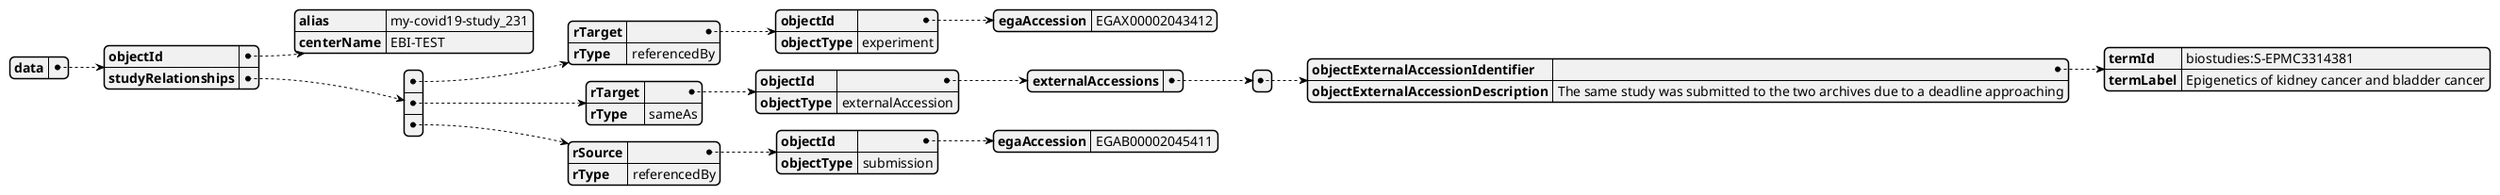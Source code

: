 @startjson

{
    "data": {
        "objectId": {
            "alias": "my-covid19-study_231",
            "centerName": "EBI-TEST"
        },
        "studyRelationships": [
            {
                "rTarget": {
                    "objectId": {
                        "egaAccession": "EGAX00002043412"
                    },
                    "objectType": "experiment"
                },
                "rType": "referencedBy"
            },
            {
                "rTarget": {
                    "objectId": {
                        "externalAccessions": [
                            {
                                "objectExternalAccessionIdentifier": {
                                    "termId": "biostudies:S-EPMC3314381",
                                    "termLabel": "Epigenetics of kidney cancer and bladder cancer"
                                },
                                "objectExternalAccessionDescription": "The same study was submitted to the two archives due to a deadline approaching"
                            }
                        ]
                    },
                    "objectType": "externalAccession"
                },
                "rType": "sameAs"
            },
            {
                "rSource": {
                    "objectId": {
                        "egaAccession": "EGAB00002045411"
                    },
                    "objectType": "submission"
                },
                "rType": "referencedBy"
            }
        ]
    }
}
@endjson